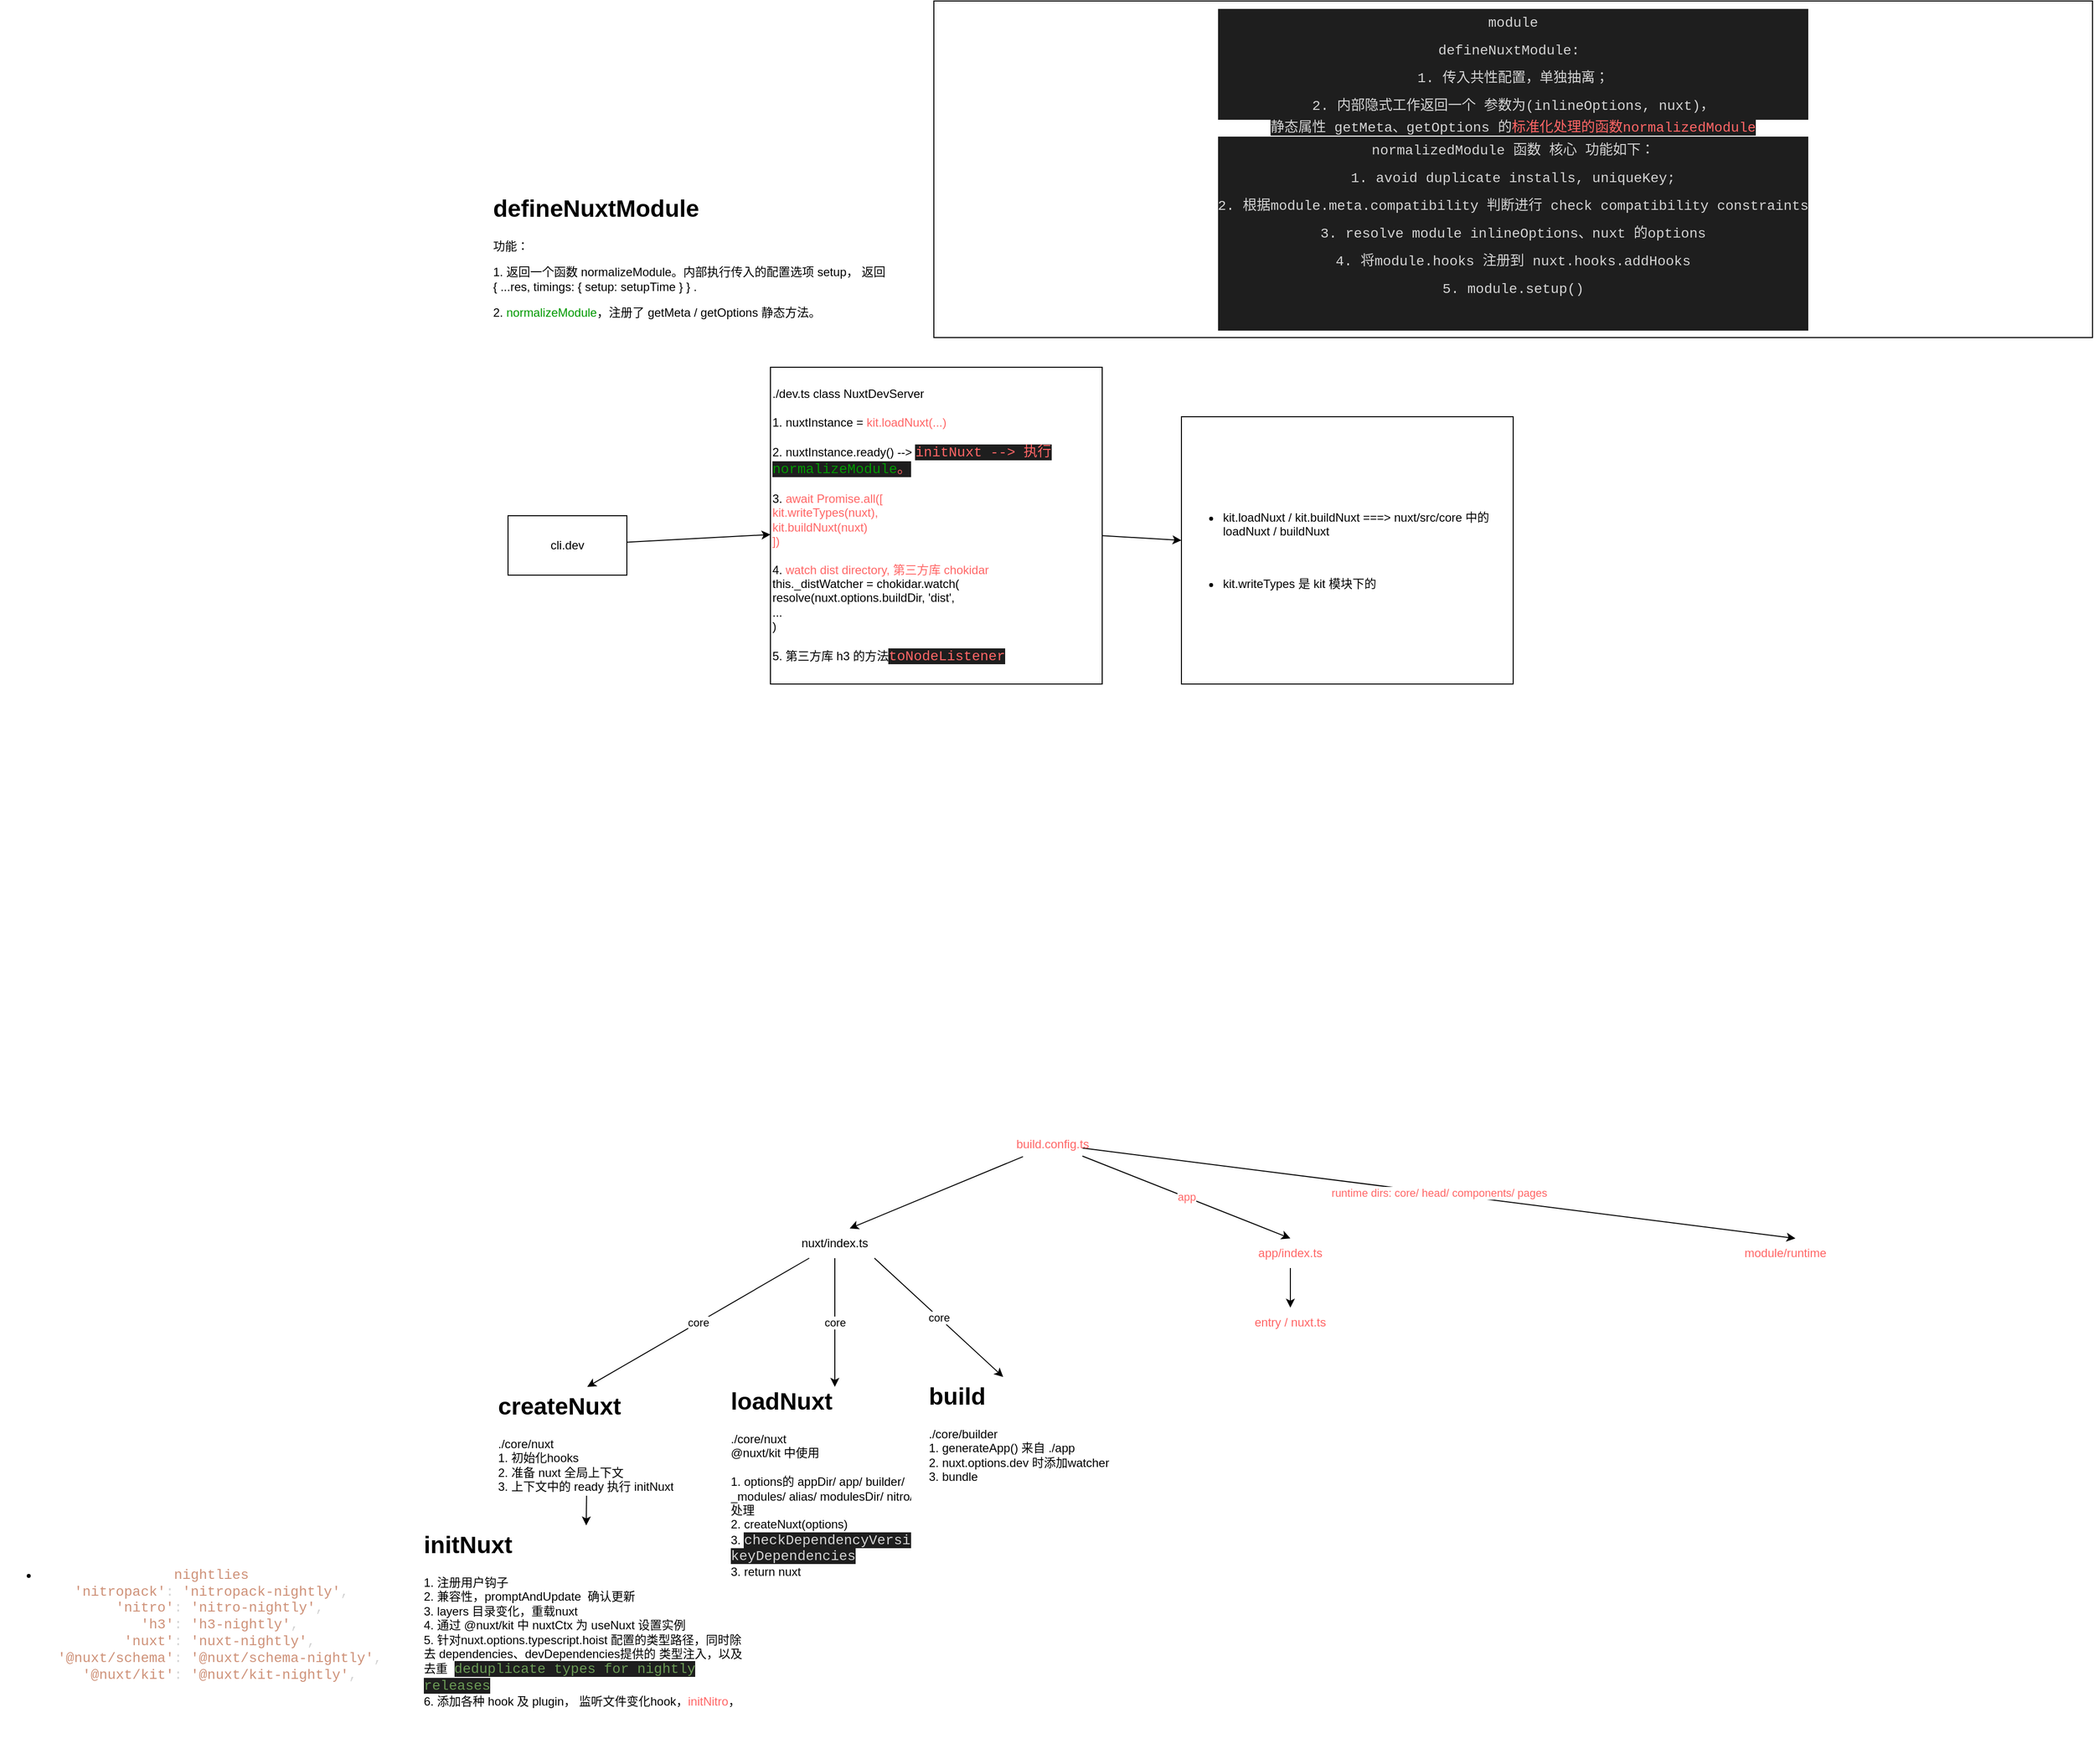 <mxfile>
    <diagram id="Mvq47Znp77yn4hpHZeEB" name="Page-1">
        <mxGraphModel dx="1800" dy="2759" grid="1" gridSize="10" guides="1" tooltips="1" connect="1" arrows="1" fold="1" page="1" pageScale="1" pageWidth="850" pageHeight="1100" math="0" shadow="0">
            <root>
                <mxCell id="0"/>
                <mxCell id="1" parent="0"/>
                <mxCell id="4" value="core" style="edgeStyle=none;html=1;" parent="1" source="3" edge="1">
                    <mxGeometry relative="1" as="geometry">
                        <mxPoint x="100" y="110" as="targetPoint"/>
                    </mxGeometry>
                </mxCell>
                <mxCell id="14" value="core" style="edgeStyle=none;html=1;" parent="1" source="3" edge="1">
                    <mxGeometry relative="1" as="geometry">
                        <mxPoint x="350" y="110" as="targetPoint"/>
                        <Array as="points">
                            <mxPoint x="350" y="40"/>
                        </Array>
                    </mxGeometry>
                </mxCell>
                <mxCell id="3" value="nuxt/index.ts" style="text;html=1;strokeColor=none;fillColor=none;align=center;verticalAlign=middle;whiteSpace=wrap;rounded=0;" parent="1" vertex="1">
                    <mxGeometry x="320" y="-50" width="60" height="30" as="geometry"/>
                </mxCell>
                <mxCell id="7" value="" style="edgeStyle=none;html=1;" parent="1" source="5" target="6" edge="1">
                    <mxGeometry relative="1" as="geometry"/>
                </mxCell>
                <mxCell id="5" value="&lt;h1&gt;createNuxt&lt;/h1&gt;&lt;div&gt;./core/nuxt&lt;/div&gt;&lt;div&gt;1. 初始化hooks&lt;/div&gt;&lt;div&gt;2. 准备 nuxt 全局上下文&lt;/div&gt;&lt;div&gt;3. 上下文中的 ready 执行 initNuxt&lt;/div&gt;" style="text;html=1;strokeColor=none;fillColor=none;spacing=5;spacingTop=-20;whiteSpace=wrap;overflow=hidden;rounded=0;" parent="1" vertex="1">
                    <mxGeometry x="5" y="110" width="190" height="110" as="geometry"/>
                </mxCell>
                <mxCell id="6" value="&lt;h1&gt;&lt;span style=&quot;background-color: initial;&quot;&gt;initNuxt&lt;/span&gt;&lt;/h1&gt;&lt;div&gt;&lt;span style=&quot;background-color: initial;&quot;&gt;1. 注册用户钩子&lt;/span&gt;&lt;/div&gt;&lt;div&gt;&lt;span style=&quot;background-color: initial;&quot;&gt;2. 兼容性，promptAndUpdate&amp;nbsp; 确认更新&lt;/span&gt;&lt;/div&gt;&lt;div&gt;3. layers 目录变化，重载nuxt&lt;/div&gt;&lt;div&gt;4. 通过 @nuxt/kit 中 nuxtCtx 为 useNuxt 设置实例&lt;/div&gt;&lt;div&gt;5. 针对nuxt.options.typescript.hoist 配置的类型路径，同时除去 dependencies、devDependencies提供的 类型注入，以及 去重&amp;nbsp;&amp;nbsp;&lt;span style=&quot;color: rgb(106, 153, 85); background-color: rgb(30, 30, 30); font-family: Gabriala, Consolas, &amp;quot;Courier New&amp;quot;, monospace; font-size: 14px;&quot;&gt;deduplicate types for nightly releases&lt;/span&gt;&lt;span style=&quot;background-color: initial;&quot;&gt;&amp;nbsp;&lt;/span&gt;&lt;br&gt;&lt;/div&gt;&lt;div&gt;6. 添加各种 hook 及 plugin， 监听文件变化hook，&lt;font color=&quot;#ff6666&quot;&gt;initNitro&lt;/font&gt;，&lt;/div&gt;&lt;div&gt;&lt;br&gt;&lt;/div&gt;&lt;div&gt;&lt;br&gt;&lt;/div&gt;" style="text;html=1;strokeColor=none;fillColor=none;spacing=5;spacingTop=-20;whiteSpace=wrap;overflow=hidden;rounded=0;" parent="1" vertex="1">
                    <mxGeometry x="-70" y="250" width="335" height="240" as="geometry"/>
                </mxCell>
                <mxCell id="13" value="&lt;ul style=&quot;font-size: 12px; font-weight: 400; text-align: left;&quot;&gt;&lt;li&gt;&lt;div style=&quot;color: rgb(212, 212, 212); font-family: Gabriala, Consolas, &amp;quot;Courier New&amp;quot;, monospace; font-size: 14px; text-align: center;&quot;&gt;&lt;span style=&quot;color: rgb(206, 145, 120);&quot;&gt;nightlies&lt;/span&gt;&lt;/div&gt;&lt;div style=&quot;color: rgb(212, 212, 212); font-family: Gabriala, Consolas, &amp;quot;Courier New&amp;quot;, monospace; font-size: 14px; text-align: center;&quot;&gt;&lt;span style=&quot;color: rgb(206, 145, 120);&quot;&gt;'nitropack'&lt;/span&gt;:&amp;nbsp;&lt;span style=&quot;color: rgb(206, 145, 120);&quot;&gt;'nitropack-nightly'&lt;/span&gt;,&lt;/div&gt;&lt;div style=&quot;color: rgb(212, 212, 212); font-family: Gabriala, Consolas, &amp;quot;Courier New&amp;quot;, monospace; font-size: 14px; text-align: center;&quot;&gt;&amp;nbsp;&amp;nbsp;&lt;span style=&quot;color: rgb(206, 145, 120);&quot;&gt;'nitro'&lt;/span&gt;:&amp;nbsp;&lt;span style=&quot;color: rgb(206, 145, 120);&quot;&gt;'nitro-nightly'&lt;/span&gt;,&lt;/div&gt;&lt;div style=&quot;color: rgb(212, 212, 212); font-family: Gabriala, Consolas, &amp;quot;Courier New&amp;quot;, monospace; font-size: 14px; text-align: center;&quot;&gt;&amp;nbsp;&amp;nbsp;&lt;span style=&quot;color: rgb(206, 145, 120);&quot;&gt;'h3'&lt;/span&gt;:&amp;nbsp;&lt;span style=&quot;color: rgb(206, 145, 120);&quot;&gt;'h3-nightly'&lt;/span&gt;,&lt;/div&gt;&lt;div style=&quot;color: rgb(212, 212, 212); font-family: Gabriala, Consolas, &amp;quot;Courier New&amp;quot;, monospace; font-size: 14px; text-align: center;&quot;&gt;&amp;nbsp;&amp;nbsp;&lt;span style=&quot;color: rgb(206, 145, 120);&quot;&gt;'nuxt'&lt;/span&gt;:&amp;nbsp;&lt;span style=&quot;color: rgb(206, 145, 120);&quot;&gt;'nuxt-nightly'&lt;/span&gt;,&lt;/div&gt;&lt;div style=&quot;color: rgb(212, 212, 212); font-family: Gabriala, Consolas, &amp;quot;Courier New&amp;quot;, monospace; font-size: 14px; text-align: center;&quot;&gt;&amp;nbsp;&amp;nbsp;&lt;span style=&quot;color: rgb(206, 145, 120);&quot;&gt;'@nuxt/schema'&lt;/span&gt;:&amp;nbsp;&lt;span style=&quot;color: rgb(206, 145, 120);&quot;&gt;'@nuxt/schema-nightly'&lt;/span&gt;,&lt;/div&gt;&lt;div style=&quot;color: rgb(212, 212, 212); font-family: Gabriala, Consolas, &amp;quot;Courier New&amp;quot;, monospace; font-size: 14px; text-align: center;&quot;&gt;&amp;nbsp;&amp;nbsp;&lt;span style=&quot;color: rgb(206, 145, 120);&quot;&gt;'@nuxt/kit'&lt;/span&gt;:&amp;nbsp;&lt;span style=&quot;color: rgb(206, 145, 120);&quot;&gt;'@nuxt/kit-nightly'&lt;/span&gt;,&lt;/div&gt;&lt;/li&gt;&lt;/ul&gt;" style="text;strokeColor=none;fillColor=none;html=1;fontSize=24;fontStyle=1;verticalAlign=middle;align=center;" parent="1" vertex="1">
                    <mxGeometry x="-490" y="280" width="380" height="140" as="geometry"/>
                </mxCell>
                <mxCell id="20" value="f" style="endArrow=classic;html=1;" parent="1" edge="1">
                    <mxGeometry relative="1" as="geometry">
                        <mxPoint x="390" y="-20" as="sourcePoint"/>
                        <mxPoint x="520" y="100" as="targetPoint"/>
                        <Array as="points"/>
                    </mxGeometry>
                </mxCell>
                <mxCell id="21" value="core" style="edgeLabel;resizable=0;html=1;align=center;verticalAlign=middle;" parent="20" connectable="0" vertex="1">
                    <mxGeometry relative="1" as="geometry"/>
                </mxCell>
                <mxCell id="22" value="&lt;h1&gt;loadNuxt&lt;/h1&gt;&lt;div&gt;./core/nuxt&lt;/div&gt;&lt;div&gt;@nuxt/kit 中使用&lt;/div&gt;&lt;div&gt;&lt;br&gt;&lt;/div&gt;&lt;div&gt;1. options的 appDir/ app/ builder/ _modules/ alias/ modulesDir/ nitro/ 的处理&lt;/div&gt;&lt;div&gt;2. createNuxt(options)&lt;/div&gt;&lt;div&gt;3.&amp;nbsp;&lt;span style=&quot;background-color: rgb(30, 30, 30); color: rgb(212, 212, 212); font-family: Gabriala, Consolas, &amp;quot;Courier New&amp;quot;, monospace; font-size: 14px;&quot;&gt;checkDependencyVersion,&lt;/span&gt;&lt;/div&gt;&lt;div&gt;&lt;span style=&quot;background-color: rgb(30, 30, 30); color: rgb(212, 212, 212); font-family: Gabriala, Consolas, &amp;quot;Courier New&amp;quot;, monospace; font-size: 14px;&quot;&gt;keyDependencies&lt;/span&gt;&lt;/div&gt;&lt;div&gt;3. return nuxt&lt;/div&gt;" style="text;html=1;strokeColor=none;fillColor=none;spacing=5;spacingTop=-20;whiteSpace=wrap;overflow=hidden;rounded=0;" parent="1" vertex="1">
                    <mxGeometry x="240" y="105" width="190" height="205" as="geometry"/>
                </mxCell>
                <mxCell id="23" value="&lt;h1&gt;build&lt;/h1&gt;&lt;div&gt;./core/builder&lt;/div&gt;&lt;div&gt;1. generateApp() 来自 ./app&lt;/div&gt;&lt;div&gt;2. nuxt.options.dev 时添加watcher&lt;/div&gt;&lt;div&gt;3. bundle&lt;/div&gt;" style="text;html=1;strokeColor=none;fillColor=none;spacing=5;spacingTop=-20;whiteSpace=wrap;overflow=hidden;rounded=0;" parent="1" vertex="1">
                    <mxGeometry x="440" y="100" width="220" height="120" as="geometry"/>
                </mxCell>
                <mxCell id="25" style="edgeStyle=none;html=1;entryX=0.75;entryY=0;entryDx=0;entryDy=0;fontColor=#FF6666;" parent="1" source="24" target="3" edge="1">
                    <mxGeometry relative="1" as="geometry"/>
                </mxCell>
                <mxCell id="26" value="app" style="edgeStyle=none;html=1;fontColor=#FF6666;" parent="1" source="24" edge="1">
                    <mxGeometry relative="1" as="geometry">
                        <mxPoint x="810" y="-40" as="targetPoint"/>
                    </mxGeometry>
                </mxCell>
                <mxCell id="27" value="runtime dirs: core/ head/ components/ pages" style="edgeStyle=none;html=1;fontColor=#FF6666;" parent="1" source="24" edge="1">
                    <mxGeometry relative="1" as="geometry">
                        <mxPoint x="1320" y="-40" as="targetPoint"/>
                    </mxGeometry>
                </mxCell>
                <mxCell id="24" value="build.config.ts" style="text;html=1;strokeColor=none;fillColor=none;align=center;verticalAlign=middle;whiteSpace=wrap;rounded=0;fontColor=#FF6666;" parent="1" vertex="1">
                    <mxGeometry x="540" y="-150" width="60" height="30" as="geometry"/>
                </mxCell>
                <mxCell id="32" value="" style="edgeStyle=none;html=1;fontColor=#FF6666;" parent="1" source="28" target="31" edge="1">
                    <mxGeometry relative="1" as="geometry"/>
                </mxCell>
                <mxCell id="28" value="app/index.ts" style="text;html=1;strokeColor=none;fillColor=none;align=center;verticalAlign=middle;whiteSpace=wrap;rounded=0;fontColor=#FF6666;" parent="1" vertex="1">
                    <mxGeometry x="780" y="-40" width="60" height="30" as="geometry"/>
                </mxCell>
                <mxCell id="30" value="module/runtime" style="text;html=1;strokeColor=none;fillColor=none;align=center;verticalAlign=middle;whiteSpace=wrap;rounded=0;fontColor=#FF6666;" parent="1" vertex="1">
                    <mxGeometry x="1280" y="-40" width="60" height="30" as="geometry"/>
                </mxCell>
                <mxCell id="31" value="entry / nuxt.ts" style="text;html=1;strokeColor=none;fillColor=none;align=center;verticalAlign=middle;whiteSpace=wrap;rounded=0;fontColor=#FF6666;" parent="1" vertex="1">
                    <mxGeometry x="680" y="30" width="260" height="30" as="geometry"/>
                </mxCell>
                <mxCell id="35" value="" style="edgeStyle=none;html=1;" parent="1" source="33" target="34" edge="1">
                    <mxGeometry relative="1" as="geometry"/>
                </mxCell>
                <mxCell id="33" value="cli.dev" style="rounded=0;whiteSpace=wrap;html=1;" parent="1" vertex="1">
                    <mxGeometry x="20" y="-770" width="120" height="60" as="geometry"/>
                </mxCell>
                <mxCell id="40" value="" style="edgeStyle=none;html=1;fontColor=#FF6666;" parent="1" source="34" target="39" edge="1">
                    <mxGeometry relative="1" as="geometry"/>
                </mxCell>
                <mxCell id="34" value="&lt;span style=&quot;background-color: initial;&quot;&gt;./dev.ts class NuxtDevServer&lt;/span&gt;&lt;br&gt;&lt;br&gt;&lt;span style=&quot;background-color: initial;&quot;&gt;1. nuxtInstance = &lt;font color=&quot;#ff6666&quot;&gt;kit.loadNuxt(...)&lt;/font&gt;&lt;/span&gt;&lt;br&gt;&lt;br&gt;&lt;span style=&quot;background-color: initial;&quot;&gt;2. nuxtInstance.ready() --&amp;gt;&amp;nbsp;&lt;/span&gt;&lt;span style=&quot;background-color: rgb(30, 30, 30); font-family: Gabriala, Consolas, &amp;quot;Courier New&amp;quot;, monospace; font-size: 14px;&quot;&gt;&lt;font color=&quot;#ff6666&quot;&gt;initNuxt --&amp;gt; 执行&lt;/font&gt;&lt;font color=&quot;#009900&quot;&gt;normalizeModule&lt;/font&gt;&lt;font color=&quot;#ff6666&quot;&gt;。&lt;/font&gt;&lt;/span&gt;&lt;span style=&quot;background-color: initial;&quot;&gt;&lt;br&gt;&lt;/span&gt;&lt;br&gt;&lt;span style=&quot;background-color: initial;&quot;&gt;3. &lt;font color=&quot;#ff6666&quot;&gt;await Promise.all([&lt;/font&gt;&lt;/span&gt;&lt;font color=&quot;#ff6666&quot;&gt;&lt;br&gt;&lt;span style=&quot;background-color: initial;&quot;&gt;kit.writeTypes(nuxt),&lt;/span&gt;&lt;br&gt;&lt;span style=&quot;background-color: initial;&quot;&gt;kit.buildNuxt(nuxt)&lt;/span&gt;&lt;br&gt;&lt;/font&gt;&lt;span style=&quot;background-color: initial;&quot;&gt;&lt;font color=&quot;#ff6666&quot;&gt;])&lt;/font&gt;&lt;br&gt;&lt;br&gt;4. &lt;font color=&quot;#ff6666&quot;&gt;watch dist directory, 第三方库 chokidar&lt;/font&gt;&lt;br&gt;this._distWatcher = chokidar.watch(&lt;br&gt;&lt;span style=&quot;&quot;&gt;&#9;&lt;/span&gt;resolve(nuxt.options.buildDir, 'dist',&lt;br&gt;&lt;span style=&quot;&quot;&gt;&#9;&lt;/span&gt;...&lt;br&gt;)&lt;br&gt;&lt;br&gt;5. 第三方库 h3 的方法&lt;/span&gt;&lt;span style=&quot;background-color: rgb(30, 30, 30); font-family: Gabriala, Consolas, &amp;quot;Courier New&amp;quot;, monospace; font-size: 14px;&quot;&gt;&lt;font color=&quot;#ff6666&quot;&gt;toNodeListener&lt;/font&gt;&lt;/span&gt;" style="rounded=0;whiteSpace=wrap;html=1;align=left;" parent="1" vertex="1">
                    <mxGeometry x="285" y="-920" width="335" height="320" as="geometry"/>
                </mxCell>
                <mxCell id="39" value="&lt;ul&gt;&lt;li&gt;kit.loadNuxt / kit.buildNuxt ===&amp;gt; nuxt/src/core 中的 loadNuxt / buildNuxt&lt;/li&gt;&lt;/ul&gt;&lt;br&gt;&lt;ul&gt;&lt;li&gt;kit.writeTypes 是 kit 模块下的&lt;/li&gt;&lt;/ul&gt;" style="rounded=0;whiteSpace=wrap;html=1;align=left;" parent="1" vertex="1">
                    <mxGeometry x="700" y="-870" width="335" height="270" as="geometry"/>
                </mxCell>
                <mxCell id="41" value="&lt;div style=&quot;color: rgb(212, 212, 212); background-color: rgb(30, 30, 30); font-family: Gabriala, Consolas, &amp;quot;Courier New&amp;quot;, monospace; font-size: 14px; line-height: 28px;&quot;&gt;module&lt;/div&gt;&lt;div style=&quot;color: rgb(212, 212, 212); background-color: rgb(30, 30, 30); font-family: Gabriala, Consolas, &amp;quot;Courier New&amp;quot;, monospace; font-size: 14px; line-height: 28px;&quot;&gt;defineNuxtModule:&amp;nbsp;&lt;/div&gt;&lt;div style=&quot;color: rgb(212, 212, 212); background-color: rgb(30, 30, 30); font-family: Gabriala, Consolas, &amp;quot;Courier New&amp;quot;, monospace; font-size: 14px; line-height: 28px;&quot;&gt;1. 传入共性配置，单独抽离；&lt;/div&gt;&lt;div style=&quot;color: rgb(212, 212, 212); background-color: rgb(30, 30, 30); font-family: Gabriala, Consolas, &amp;quot;Courier New&amp;quot;, monospace; font-size: 14px; line-height: 28px;&quot;&gt;2. 内部隐式工作返回一个 参数为&lt;span style=&quot;&quot;&gt;(inlineOptions, nuxt)，&lt;/span&gt;&lt;/div&gt;&lt;span style=&quot;color: rgb(212, 212, 212); font-family: Gabriala, Consolas, &amp;quot;Courier New&amp;quot;, monospace; font-size: 14px; background-color: rgb(30, 30, 30);&quot;&gt;静态属性 getMeta、getOptions 的&lt;/span&gt;&lt;span style=&quot;font-family: Gabriala, Consolas, &amp;quot;Courier New&amp;quot;, monospace; font-size: 14px; background-color: rgb(30, 30, 30);&quot;&gt;标准化处理的函数&lt;/span&gt;&lt;span style=&quot;font-family: Gabriala, Consolas, &amp;quot;Courier New&amp;quot;, monospace; font-size: 14px; background-color: rgb(30, 30, 30);&quot;&gt;normalizedModule&lt;/span&gt;&lt;div style=&quot;color: rgb(212, 212, 212); background-color: rgb(30, 30, 30); font-family: Gabriala, Consolas, &amp;quot;Courier New&amp;quot;, monospace; font-size: 14px; line-height: 28px;&quot;&gt;normalizedModule 函数 核心 功能如下：&lt;/div&gt;&lt;div style=&quot;color: rgb(212, 212, 212); background-color: rgb(30, 30, 30); font-family: Gabriala, Consolas, &amp;quot;Courier New&amp;quot;, monospace; font-size: 14px; line-height: 28px;&quot;&gt;1. avoid duplicate installs, uniqueKey;&lt;/div&gt;&lt;div style=&quot;color: rgb(212, 212, 212); background-color: rgb(30, 30, 30); font-family: Gabriala, Consolas, &amp;quot;Courier New&amp;quot;, monospace; font-size: 14px; line-height: 28px;&quot;&gt;2. 根据module.meta.compatibility 判断进行 check compatibility constraints&lt;/div&gt;&lt;div style=&quot;color: rgb(212, 212, 212); background-color: rgb(30, 30, 30); font-family: Gabriala, Consolas, &amp;quot;Courier New&amp;quot;, monospace; font-size: 14px; line-height: 28px;&quot;&gt;3. resolve module inlineOptions、nuxt 的options&lt;/div&gt;&lt;div style=&quot;color: rgb(212, 212, 212); background-color: rgb(30, 30, 30); font-family: Gabriala, Consolas, &amp;quot;Courier New&amp;quot;, monospace; font-size: 14px; line-height: 28px;&quot;&gt;4. 将module.hooks 注册到 nuxt.hooks.addHooks&lt;/div&gt;&lt;div style=&quot;color: rgb(212, 212, 212); background-color: rgb(30, 30, 30); font-family: Gabriala, Consolas, &amp;quot;Courier New&amp;quot;, monospace; font-size: 14px; line-height: 28px;&quot;&gt;5. module.setup()&lt;/div&gt;&lt;div style=&quot;color: rgb(212, 212, 212); background-color: rgb(30, 30, 30); font-family: Gabriala, Consolas, &amp;quot;Courier New&amp;quot;, monospace; font-size: 14px; line-height: 28px;&quot;&gt;&lt;br&gt;&lt;/div&gt;" style="rounded=0;whiteSpace=wrap;html=1;fontColor=#FF6666;fillColor=default;" parent="1" vertex="1">
                    <mxGeometry x="450" y="-1290" width="1170" height="340" as="geometry"/>
                </mxCell>
                <mxCell id="42" value="&lt;h1&gt;defineNuxtModule&lt;/h1&gt;&lt;p&gt;功能：&amp;nbsp;&lt;/p&gt;&lt;p&gt;1. 返回一个函数 normalizeModule。内部执行传入的配置选项 setup， 返回 { ...res, timings: { setup: setupTime } } .&lt;/p&gt;&lt;p&gt;2. &lt;font color=&quot;#009900&quot;&gt;normalizeModule&lt;/font&gt;，注册了 getMeta / getOptions 静态方法。&lt;/p&gt;" style="text;html=1;strokeColor=none;fillColor=none;spacing=5;spacingTop=-20;whiteSpace=wrap;overflow=hidden;rounded=0;" vertex="1" parent="1">
                    <mxGeometry y="-1100" width="410" height="170" as="geometry"/>
                </mxCell>
            </root>
        </mxGraphModel>
    </diagram>
</mxfile>